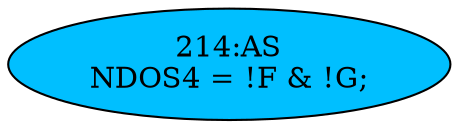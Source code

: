 strict digraph "" {
	node [label="\N"];
	"214:AS"	 [ast="<pyverilog.vparser.ast.Assign object at 0x7f9359f3ec90>",
		def_var="['NDOS4']",
		fillcolor=deepskyblue,
		label="214:AS
NDOS4 = !F & !G;",
		statements="[]",
		style=filled,
		typ=Assign,
		use_var="['F', 'G']"];
}
